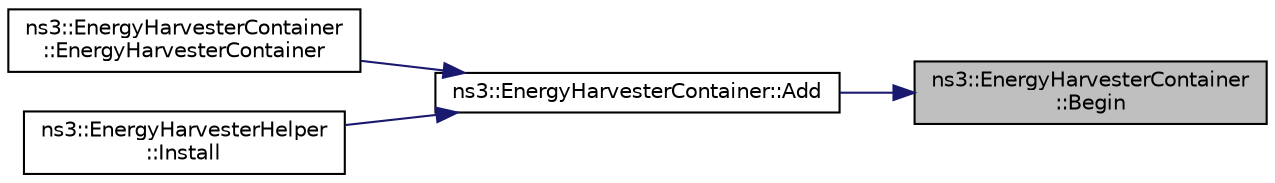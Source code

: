 digraph "ns3::EnergyHarvesterContainer::Begin"
{
 // LATEX_PDF_SIZE
  edge [fontname="Helvetica",fontsize="10",labelfontname="Helvetica",labelfontsize="10"];
  node [fontname="Helvetica",fontsize="10",shape=record];
  rankdir="RL";
  Node1 [label="ns3::EnergyHarvesterContainer\l::Begin",height=0.2,width=0.4,color="black", fillcolor="grey75", style="filled", fontcolor="black",tooltip="Get an iterator which refers to the first EnergyHarvester pointer in the container."];
  Node1 -> Node2 [dir="back",color="midnightblue",fontsize="10",style="solid",fontname="Helvetica"];
  Node2 [label="ns3::EnergyHarvesterContainer::Add",height=0.2,width=0.4,color="black", fillcolor="white", style="filled",URL="$classns3_1_1_energy_harvester_container.html#ac8c608d93839d477d9ba0d55a74dbf15",tooltip=" "];
  Node2 -> Node3 [dir="back",color="midnightblue",fontsize="10",style="solid",fontname="Helvetica"];
  Node3 [label="ns3::EnergyHarvesterContainer\l::EnergyHarvesterContainer",height=0.2,width=0.4,color="black", fillcolor="white", style="filled",URL="$classns3_1_1_energy_harvester_container.html#aa96f0bb985848ddc27c440def6204b78",tooltip=" "];
  Node2 -> Node4 [dir="back",color="midnightblue",fontsize="10",style="solid",fontname="Helvetica"];
  Node4 [label="ns3::EnergyHarvesterHelper\l::Install",height=0.2,width=0.4,color="black", fillcolor="white", style="filled",URL="$classns3_1_1_energy_harvester_helper.html#a2577f5e0cb99cac42651b9ca8bc016af",tooltip=" "];
}
